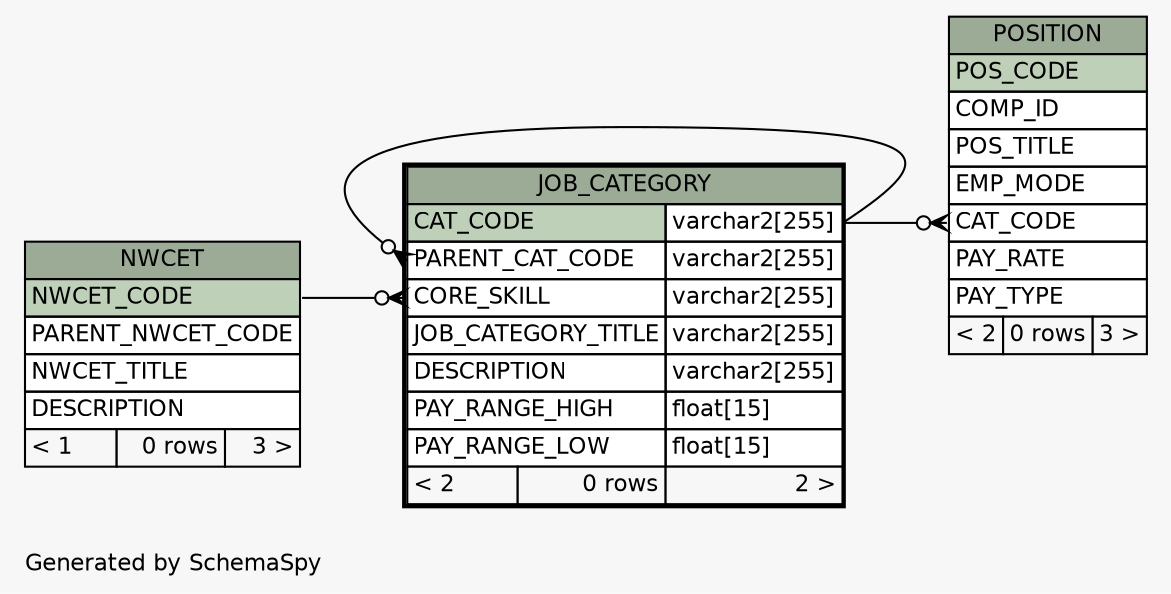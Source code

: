 // dot 2.38.0 on Linux 4.10.0-38-generic
// SchemaSpy rev 590
digraph "oneDegreeRelationshipsDiagram" {
  graph [
    rankdir="RL"
    bgcolor="#f7f7f7"
    label="\nGenerated by SchemaSpy"
    labeljust="l"
    nodesep="0.18"
    ranksep="0.46"
    fontname="Helvetica"
    fontsize="11"
  ];
  node [
    fontname="Helvetica"
    fontsize="11"
    shape="plaintext"
  ];
  edge [
    arrowsize="0.8"
  ];
  "JOB_CATEGORY":"CORE_SKILL":w -> "NWCET":"NWCET_CODE":e [arrowhead=none dir=back arrowtail=crowodot];
  "JOB_CATEGORY":"PARENT_CAT_CODE":w -> "JOB_CATEGORY":"CAT_CODE.type":e [arrowhead=none dir=back arrowtail=crowodot];
  "POSITION":"CAT_CODE":w -> "JOB_CATEGORY":"CAT_CODE.type":e [arrowhead=none dir=back arrowtail=crowodot];
  "JOB_CATEGORY" [
    label=<
    <TABLE BORDER="2" CELLBORDER="1" CELLSPACING="0" BGCOLOR="#ffffff">
      <TR><TD COLSPAN="3" BGCOLOR="#9bab96" ALIGN="CENTER">JOB_CATEGORY</TD></TR>
      <TR><TD PORT="CAT_CODE" COLSPAN="2" BGCOLOR="#bed1b8" ALIGN="LEFT">CAT_CODE</TD><TD PORT="CAT_CODE.type" ALIGN="LEFT">varchar2[255]</TD></TR>
      <TR><TD PORT="PARENT_CAT_CODE" COLSPAN="2" ALIGN="LEFT">PARENT_CAT_CODE</TD><TD PORT="PARENT_CAT_CODE.type" ALIGN="LEFT">varchar2[255]</TD></TR>
      <TR><TD PORT="CORE_SKILL" COLSPAN="2" ALIGN="LEFT">CORE_SKILL</TD><TD PORT="CORE_SKILL.type" ALIGN="LEFT">varchar2[255]</TD></TR>
      <TR><TD PORT="JOB_CATEGORY_TITLE" COLSPAN="2" ALIGN="LEFT">JOB_CATEGORY_TITLE</TD><TD PORT="JOB_CATEGORY_TITLE.type" ALIGN="LEFT">varchar2[255]</TD></TR>
      <TR><TD PORT="DESCRIPTION" COLSPAN="2" ALIGN="LEFT">DESCRIPTION</TD><TD PORT="DESCRIPTION.type" ALIGN="LEFT">varchar2[255]</TD></TR>
      <TR><TD PORT="PAY_RANGE_HIGH" COLSPAN="2" ALIGN="LEFT">PAY_RANGE_HIGH</TD><TD PORT="PAY_RANGE_HIGH.type" ALIGN="LEFT">float[15]</TD></TR>
      <TR><TD PORT="PAY_RANGE_LOW" COLSPAN="2" ALIGN="LEFT">PAY_RANGE_LOW</TD><TD PORT="PAY_RANGE_LOW.type" ALIGN="LEFT">float[15]</TD></TR>
      <TR><TD ALIGN="LEFT" BGCOLOR="#f7f7f7">&lt; 2</TD><TD ALIGN="RIGHT" BGCOLOR="#f7f7f7">0 rows</TD><TD ALIGN="RIGHT" BGCOLOR="#f7f7f7">2 &gt;</TD></TR>
    </TABLE>>
    URL="JOB_CATEGORY.html"
    tooltip="JOB_CATEGORY"
  ];
  "NWCET" [
    label=<
    <TABLE BORDER="0" CELLBORDER="1" CELLSPACING="0" BGCOLOR="#ffffff">
      <TR><TD COLSPAN="3" BGCOLOR="#9bab96" ALIGN="CENTER">NWCET</TD></TR>
      <TR><TD PORT="NWCET_CODE" COLSPAN="3" BGCOLOR="#bed1b8" ALIGN="LEFT">NWCET_CODE</TD></TR>
      <TR><TD PORT="PARENT_NWCET_CODE" COLSPAN="3" ALIGN="LEFT">PARENT_NWCET_CODE</TD></TR>
      <TR><TD PORT="NWCET_TITLE" COLSPAN="3" ALIGN="LEFT">NWCET_TITLE</TD></TR>
      <TR><TD PORT="DESCRIPTION" COLSPAN="3" ALIGN="LEFT">DESCRIPTION</TD></TR>
      <TR><TD ALIGN="LEFT" BGCOLOR="#f7f7f7">&lt; 1</TD><TD ALIGN="RIGHT" BGCOLOR="#f7f7f7">0 rows</TD><TD ALIGN="RIGHT" BGCOLOR="#f7f7f7">3 &gt;</TD></TR>
    </TABLE>>
    URL="NWCET.html"
    tooltip="NWCET"
  ];
  "POSITION" [
    label=<
    <TABLE BORDER="0" CELLBORDER="1" CELLSPACING="0" BGCOLOR="#ffffff">
      <TR><TD COLSPAN="3" BGCOLOR="#9bab96" ALIGN="CENTER">POSITION</TD></TR>
      <TR><TD PORT="POS_CODE" COLSPAN="3" BGCOLOR="#bed1b8" ALIGN="LEFT">POS_CODE</TD></TR>
      <TR><TD PORT="COMP_ID" COLSPAN="3" ALIGN="LEFT">COMP_ID</TD></TR>
      <TR><TD PORT="POS_TITLE" COLSPAN="3" ALIGN="LEFT">POS_TITLE</TD></TR>
      <TR><TD PORT="EMP_MODE" COLSPAN="3" ALIGN="LEFT">EMP_MODE</TD></TR>
      <TR><TD PORT="CAT_CODE" COLSPAN="3" ALIGN="LEFT">CAT_CODE</TD></TR>
      <TR><TD PORT="PAY_RATE" COLSPAN="3" ALIGN="LEFT">PAY_RATE</TD></TR>
      <TR><TD PORT="PAY_TYPE" COLSPAN="3" ALIGN="LEFT">PAY_TYPE</TD></TR>
      <TR><TD ALIGN="LEFT" BGCOLOR="#f7f7f7">&lt; 2</TD><TD ALIGN="RIGHT" BGCOLOR="#f7f7f7">0 rows</TD><TD ALIGN="RIGHT" BGCOLOR="#f7f7f7">3 &gt;</TD></TR>
    </TABLE>>
    URL="POSITION.html"
    tooltip="POSITION"
  ];
}

